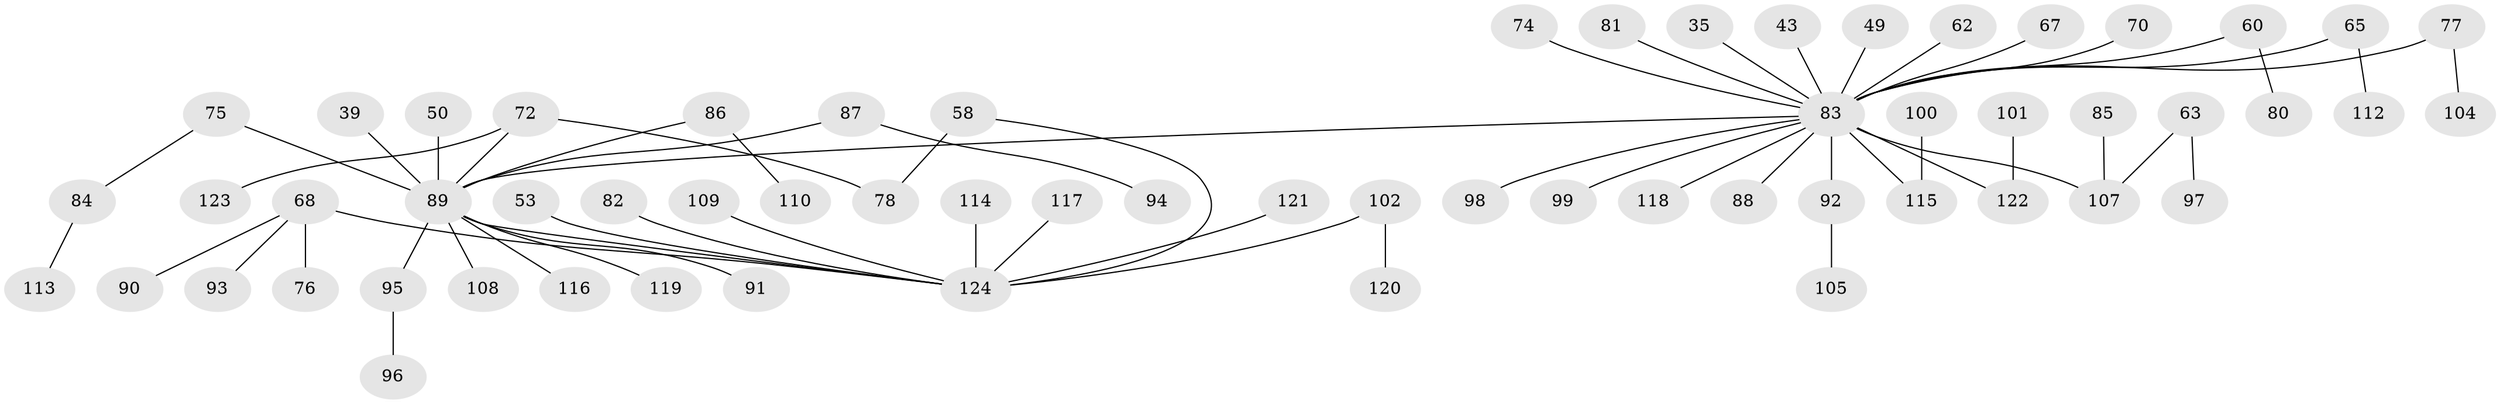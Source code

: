 // original degree distribution, {5: 0.024193548387096774, 4: 0.06451612903225806, 6: 0.03225806451612903, 2: 0.29838709677419356, 7: 0.008064516129032258, 3: 0.12096774193548387, 8: 0.008064516129032258, 1: 0.4435483870967742}
// Generated by graph-tools (version 1.1) at 2025/42/03/09/25 04:42:51]
// undirected, 62 vertices, 62 edges
graph export_dot {
graph [start="1"]
  node [color=gray90,style=filled];
  35;
  39;
  43;
  49;
  50;
  53;
  58 [super="+44"];
  60 [super="+32"];
  62;
  63;
  65;
  67;
  68;
  70 [super="+41"];
  72 [super="+45+56"];
  74;
  75;
  76;
  77 [super="+55"];
  78;
  80 [super="+47"];
  81;
  82;
  83 [super="+38+36"];
  84;
  85;
  86 [super="+27+30+64"];
  87;
  88 [super="+29"];
  89 [super="+54+59+61+79"];
  90;
  91;
  92;
  93;
  94;
  95;
  96;
  97;
  98;
  99;
  100;
  101;
  102 [super="+17+71"];
  104;
  105;
  107 [super="+51"];
  108;
  109;
  110;
  112;
  113;
  114 [super="+46"];
  115 [super="+23+103"];
  116;
  117 [super="+66"];
  118;
  119;
  120;
  121;
  122 [super="+57"];
  123;
  124 [super="+111+48"];
  35 -- 83;
  39 -- 89;
  43 -- 83;
  49 -- 83;
  50 -- 89;
  53 -- 124;
  58 -- 78;
  58 -- 124;
  60 -- 83;
  60 -- 80;
  62 -- 83;
  63 -- 97;
  63 -- 107;
  65 -- 112;
  65 -- 83;
  67 -- 83;
  68 -- 76;
  68 -- 90;
  68 -- 93;
  68 -- 124;
  70 -- 83;
  72 -- 89;
  72 -- 123;
  72 -- 78;
  74 -- 83;
  75 -- 84;
  75 -- 89;
  77 -- 104;
  77 -- 83;
  81 -- 83;
  82 -- 124;
  83 -- 92;
  83 -- 98;
  83 -- 99;
  83 -- 115 [weight=2];
  83 -- 118;
  83 -- 88 [weight=2];
  83 -- 122;
  83 -- 89 [weight=2];
  83 -- 107;
  84 -- 113;
  85 -- 107;
  86 -- 110;
  86 -- 89;
  87 -- 94;
  87 -- 89;
  89 -- 124 [weight=2];
  89 -- 108;
  89 -- 116;
  89 -- 119;
  89 -- 91;
  89 -- 95;
  92 -- 105;
  95 -- 96;
  100 -- 115;
  101 -- 122;
  102 -- 120;
  102 -- 124;
  109 -- 124;
  114 -- 124;
  117 -- 124 [weight=3];
  121 -- 124;
}
